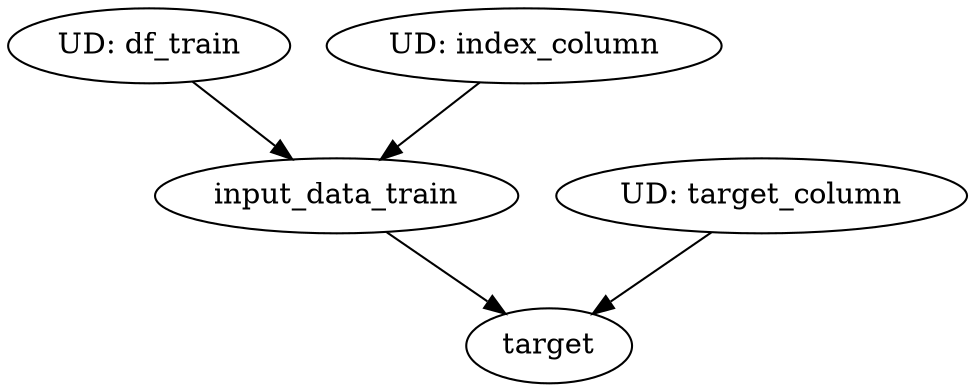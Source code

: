 // Dependency Graph
digraph {
	df_train [label=df_train]
	input_data_train [label=input_data_train]
	target_column [label=target_column]
	index_column [label=index_column]
	target [label=target]
	target_column [label="UD: target_column"]
	index_column [label="UD: index_column"]
	df_train [label="UD: df_train"]
	df_train -> input_data_train
	index_column -> input_data_train
	input_data_train -> target
	target_column -> target
}
